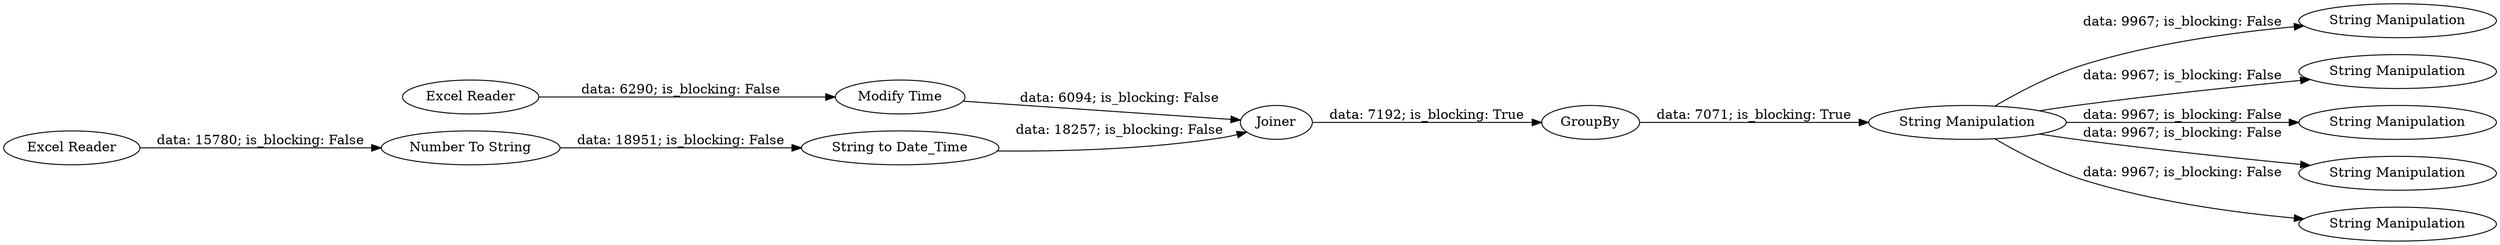 digraph {
	"-5847144457813665137_5" [label="String to Date_Time"]
	"-5847144457813665137_12" [label="String Manipulation"]
	"-5847144457813665137_3" [label="Modify Time"]
	"-5847144457813665137_7" [label=GroupBy]
	"-5847144457813665137_13" [label="String Manipulation"]
	"-5847144457813665137_6" [label=Joiner]
	"-5847144457813665137_9" [label="String Manipulation"]
	"-5847144457813665137_2" [label="Excel Reader"]
	"-5847144457813665137_10" [label="String Manipulation"]
	"-5847144457813665137_8" [label="String Manipulation"]
	"-5847144457813665137_1" [label="Excel Reader"]
	"-5847144457813665137_11" [label="String Manipulation"]
	"-5847144457813665137_4" [label="Number To String"]
	"-5847144457813665137_8" -> "-5847144457813665137_10" [label="data: 9967; is_blocking: False"]
	"-5847144457813665137_1" -> "-5847144457813665137_3" [label="data: 6290; is_blocking: False"]
	"-5847144457813665137_8" -> "-5847144457813665137_9" [label="data: 9967; is_blocking: False"]
	"-5847144457813665137_7" -> "-5847144457813665137_8" [label="data: 7071; is_blocking: True"]
	"-5847144457813665137_3" -> "-5847144457813665137_6" [label="data: 6094; is_blocking: False"]
	"-5847144457813665137_4" -> "-5847144457813665137_5" [label="data: 18951; is_blocking: False"]
	"-5847144457813665137_6" -> "-5847144457813665137_7" [label="data: 7192; is_blocking: True"]
	"-5847144457813665137_8" -> "-5847144457813665137_11" [label="data: 9967; is_blocking: False"]
	"-5847144457813665137_8" -> "-5847144457813665137_12" [label="data: 9967; is_blocking: False"]
	"-5847144457813665137_5" -> "-5847144457813665137_6" [label="data: 18257; is_blocking: False"]
	"-5847144457813665137_2" -> "-5847144457813665137_4" [label="data: 15780; is_blocking: False"]
	"-5847144457813665137_8" -> "-5847144457813665137_13" [label="data: 9967; is_blocking: False"]
	rankdir=LR
}
